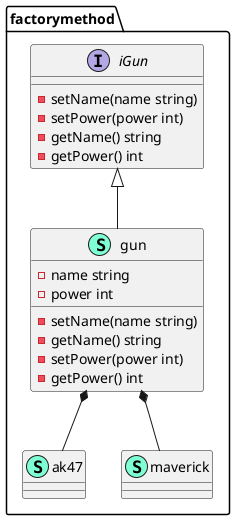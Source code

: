 @startuml
namespace factorymethod {
    class ak47 << (S,Aquamarine) >> {
    }
    class gun << (S,Aquamarine) >> {
        - name string
        - power int

        - setName(name string) 
        - getName() string
        - setPower(power int) 
        - getPower() int

    }
    interface iGun  {
        - setName(name string) 
        - setPower(power int) 
        - getName() string
        - getPower() int

    }
    class maverick << (S,Aquamarine) >> {
    }
}
"factorymethod.gun" *-- "factorymethod.ak47"
"factorymethod.gun" *-- "factorymethod.maverick"

"factorymethod.iGun" <|-- "factorymethod.gun"

@enduml

